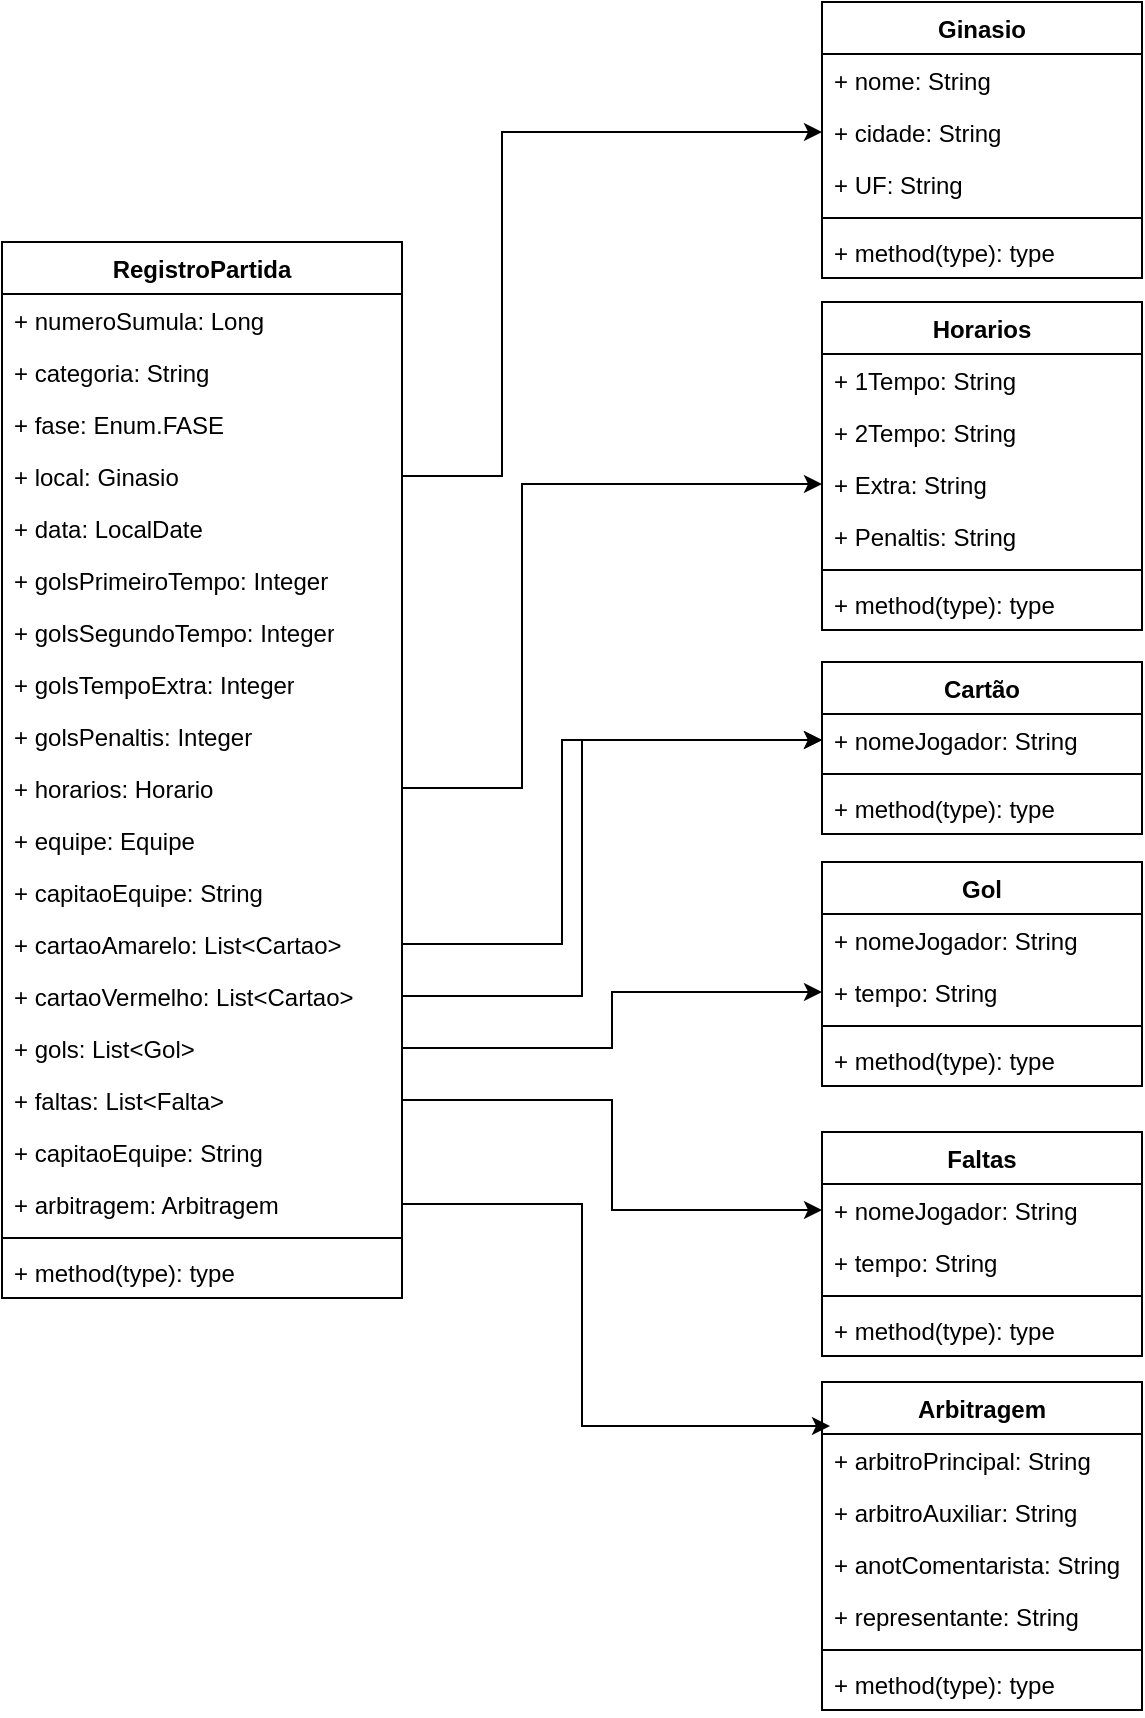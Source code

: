 <mxfile version="26.0.9">
  <diagram id="C5RBs43oDa-KdzZeNtuy" name="Page-1">
    <mxGraphModel dx="1434" dy="884" grid="1" gridSize="10" guides="1" tooltips="1" connect="1" arrows="1" fold="1" page="1" pageScale="1" pageWidth="827" pageHeight="1169" math="0" shadow="0">
      <root>
        <mxCell id="WIyWlLk6GJQsqaUBKTNV-0" />
        <mxCell id="WIyWlLk6GJQsqaUBKTNV-1" parent="WIyWlLk6GJQsqaUBKTNV-0" />
        <mxCell id="6lZHj_G252bHmMw4wvEG-0" value="RegistroPartida" style="swimlane;fontStyle=1;align=center;verticalAlign=top;childLayout=stackLayout;horizontal=1;startSize=26;horizontalStack=0;resizeParent=1;resizeParentMax=0;resizeLast=0;collapsible=1;marginBottom=0;whiteSpace=wrap;html=1;" vertex="1" parent="WIyWlLk6GJQsqaUBKTNV-1">
          <mxGeometry x="90" y="140" width="200" height="528" as="geometry" />
        </mxCell>
        <mxCell id="6lZHj_G252bHmMw4wvEG-1" value="+ numeroSumula: Long" style="text;strokeColor=none;fillColor=none;align=left;verticalAlign=top;spacingLeft=4;spacingRight=4;overflow=hidden;rotatable=0;points=[[0,0.5],[1,0.5]];portConstraint=eastwest;whiteSpace=wrap;html=1;" vertex="1" parent="6lZHj_G252bHmMw4wvEG-0">
          <mxGeometry y="26" width="200" height="26" as="geometry" />
        </mxCell>
        <mxCell id="6lZHj_G252bHmMw4wvEG-4" value="+ categoria: String" style="text;strokeColor=none;fillColor=none;align=left;verticalAlign=top;spacingLeft=4;spacingRight=4;overflow=hidden;rotatable=0;points=[[0,0.5],[1,0.5]];portConstraint=eastwest;whiteSpace=wrap;html=1;" vertex="1" parent="6lZHj_G252bHmMw4wvEG-0">
          <mxGeometry y="52" width="200" height="26" as="geometry" />
        </mxCell>
        <mxCell id="6lZHj_G252bHmMw4wvEG-5" value="+ fase: Enum.FASE" style="text;strokeColor=none;fillColor=none;align=left;verticalAlign=top;spacingLeft=4;spacingRight=4;overflow=hidden;rotatable=0;points=[[0,0.5],[1,0.5]];portConstraint=eastwest;whiteSpace=wrap;html=1;" vertex="1" parent="6lZHj_G252bHmMw4wvEG-0">
          <mxGeometry y="78" width="200" height="26" as="geometry" />
        </mxCell>
        <mxCell id="6lZHj_G252bHmMw4wvEG-6" value="+ local: Ginasio" style="text;strokeColor=none;fillColor=none;align=left;verticalAlign=top;spacingLeft=4;spacingRight=4;overflow=hidden;rotatable=0;points=[[0,0.5],[1,0.5]];portConstraint=eastwest;whiteSpace=wrap;html=1;" vertex="1" parent="6lZHj_G252bHmMw4wvEG-0">
          <mxGeometry y="104" width="200" height="26" as="geometry" />
        </mxCell>
        <mxCell id="6lZHj_G252bHmMw4wvEG-7" value="+ data: LocalDate" style="text;strokeColor=none;fillColor=none;align=left;verticalAlign=top;spacingLeft=4;spacingRight=4;overflow=hidden;rotatable=0;points=[[0,0.5],[1,0.5]];portConstraint=eastwest;whiteSpace=wrap;html=1;" vertex="1" parent="6lZHj_G252bHmMw4wvEG-0">
          <mxGeometry y="130" width="200" height="26" as="geometry" />
        </mxCell>
        <mxCell id="6lZHj_G252bHmMw4wvEG-9" value="+ golsPrimeiroTempo: Integer" style="text;strokeColor=none;fillColor=none;align=left;verticalAlign=top;spacingLeft=4;spacingRight=4;overflow=hidden;rotatable=0;points=[[0,0.5],[1,0.5]];portConstraint=eastwest;whiteSpace=wrap;html=1;" vertex="1" parent="6lZHj_G252bHmMw4wvEG-0">
          <mxGeometry y="156" width="200" height="26" as="geometry" />
        </mxCell>
        <mxCell id="6lZHj_G252bHmMw4wvEG-21" value="+ golsSegundoTempo: Integer" style="text;strokeColor=none;fillColor=none;align=left;verticalAlign=top;spacingLeft=4;spacingRight=4;overflow=hidden;rotatable=0;points=[[0,0.5],[1,0.5]];portConstraint=eastwest;whiteSpace=wrap;html=1;" vertex="1" parent="6lZHj_G252bHmMw4wvEG-0">
          <mxGeometry y="182" width="200" height="26" as="geometry" />
        </mxCell>
        <mxCell id="6lZHj_G252bHmMw4wvEG-22" value="+ golsTempoExtra: Integer" style="text;strokeColor=none;fillColor=none;align=left;verticalAlign=top;spacingLeft=4;spacingRight=4;overflow=hidden;rotatable=0;points=[[0,0.5],[1,0.5]];portConstraint=eastwest;whiteSpace=wrap;html=1;" vertex="1" parent="6lZHj_G252bHmMw4wvEG-0">
          <mxGeometry y="208" width="200" height="26" as="geometry" />
        </mxCell>
        <mxCell id="6lZHj_G252bHmMw4wvEG-23" value="+ golsPenaltis: Integer" style="text;strokeColor=none;fillColor=none;align=left;verticalAlign=top;spacingLeft=4;spacingRight=4;overflow=hidden;rotatable=0;points=[[0,0.5],[1,0.5]];portConstraint=eastwest;whiteSpace=wrap;html=1;" vertex="1" parent="6lZHj_G252bHmMw4wvEG-0">
          <mxGeometry y="234" width="200" height="26" as="geometry" />
        </mxCell>
        <mxCell id="6lZHj_G252bHmMw4wvEG-8" value="+ horarios: Horario" style="text;strokeColor=none;fillColor=none;align=left;verticalAlign=top;spacingLeft=4;spacingRight=4;overflow=hidden;rotatable=0;points=[[0,0.5],[1,0.5]];portConstraint=eastwest;whiteSpace=wrap;html=1;" vertex="1" parent="6lZHj_G252bHmMw4wvEG-0">
          <mxGeometry y="260" width="200" height="26" as="geometry" />
        </mxCell>
        <mxCell id="6lZHj_G252bHmMw4wvEG-24" value="+ equipe: Equipe" style="text;strokeColor=none;fillColor=none;align=left;verticalAlign=top;spacingLeft=4;spacingRight=4;overflow=hidden;rotatable=0;points=[[0,0.5],[1,0.5]];portConstraint=eastwest;whiteSpace=wrap;html=1;" vertex="1" parent="6lZHj_G252bHmMw4wvEG-0">
          <mxGeometry y="286" width="200" height="26" as="geometry" />
        </mxCell>
        <mxCell id="6lZHj_G252bHmMw4wvEG-33" value="+ capitaoEquipe: String" style="text;strokeColor=none;fillColor=none;align=left;verticalAlign=top;spacingLeft=4;spacingRight=4;overflow=hidden;rotatable=0;points=[[0,0.5],[1,0.5]];portConstraint=eastwest;whiteSpace=wrap;html=1;" vertex="1" parent="6lZHj_G252bHmMw4wvEG-0">
          <mxGeometry y="312" width="200" height="26" as="geometry" />
        </mxCell>
        <mxCell id="6lZHj_G252bHmMw4wvEG-34" value="+ cartaoAmarelo: List&amp;lt;Cartao&amp;gt;" style="text;strokeColor=none;fillColor=none;align=left;verticalAlign=top;spacingLeft=4;spacingRight=4;overflow=hidden;rotatable=0;points=[[0,0.5],[1,0.5]];portConstraint=eastwest;whiteSpace=wrap;html=1;" vertex="1" parent="6lZHj_G252bHmMw4wvEG-0">
          <mxGeometry y="338" width="200" height="26" as="geometry" />
        </mxCell>
        <mxCell id="6lZHj_G252bHmMw4wvEG-35" value="+ cartaoVermelho: List&amp;lt;Cartao&amp;gt;" style="text;strokeColor=none;fillColor=none;align=left;verticalAlign=top;spacingLeft=4;spacingRight=4;overflow=hidden;rotatable=0;points=[[0,0.5],[1,0.5]];portConstraint=eastwest;whiteSpace=wrap;html=1;" vertex="1" parent="6lZHj_G252bHmMw4wvEG-0">
          <mxGeometry y="364" width="200" height="26" as="geometry" />
        </mxCell>
        <mxCell id="6lZHj_G252bHmMw4wvEG-36" value="+ gols: List&amp;lt;Gol&amp;gt;" style="text;strokeColor=none;fillColor=none;align=left;verticalAlign=top;spacingLeft=4;spacingRight=4;overflow=hidden;rotatable=0;points=[[0,0.5],[1,0.5]];portConstraint=eastwest;whiteSpace=wrap;html=1;" vertex="1" parent="6lZHj_G252bHmMw4wvEG-0">
          <mxGeometry y="390" width="200" height="26" as="geometry" />
        </mxCell>
        <mxCell id="6lZHj_G252bHmMw4wvEG-46" value="+ faltas: List&amp;lt;Falta&amp;gt;" style="text;strokeColor=none;fillColor=none;align=left;verticalAlign=top;spacingLeft=4;spacingRight=4;overflow=hidden;rotatable=0;points=[[0,0.5],[1,0.5]];portConstraint=eastwest;whiteSpace=wrap;html=1;" vertex="1" parent="6lZHj_G252bHmMw4wvEG-0">
          <mxGeometry y="416" width="200" height="26" as="geometry" />
        </mxCell>
        <mxCell id="6lZHj_G252bHmMw4wvEG-63" value="+ capitaoEquipe: String" style="text;strokeColor=none;fillColor=none;align=left;verticalAlign=top;spacingLeft=4;spacingRight=4;overflow=hidden;rotatable=0;points=[[0,0.5],[1,0.5]];portConstraint=eastwest;whiteSpace=wrap;html=1;" vertex="1" parent="6lZHj_G252bHmMw4wvEG-0">
          <mxGeometry y="442" width="200" height="26" as="geometry" />
        </mxCell>
        <mxCell id="6lZHj_G252bHmMw4wvEG-47" value="+ arbitragem: Arbitragem" style="text;strokeColor=none;fillColor=none;align=left;verticalAlign=top;spacingLeft=4;spacingRight=4;overflow=hidden;rotatable=0;points=[[0,0.5],[1,0.5]];portConstraint=eastwest;whiteSpace=wrap;html=1;" vertex="1" parent="6lZHj_G252bHmMw4wvEG-0">
          <mxGeometry y="468" width="200" height="26" as="geometry" />
        </mxCell>
        <mxCell id="6lZHj_G252bHmMw4wvEG-2" value="" style="line;strokeWidth=1;fillColor=none;align=left;verticalAlign=middle;spacingTop=-1;spacingLeft=3;spacingRight=3;rotatable=0;labelPosition=right;points=[];portConstraint=eastwest;strokeColor=inherit;" vertex="1" parent="6lZHj_G252bHmMw4wvEG-0">
          <mxGeometry y="494" width="200" height="8" as="geometry" />
        </mxCell>
        <mxCell id="6lZHj_G252bHmMw4wvEG-3" value="+ method(type): type" style="text;strokeColor=none;fillColor=none;align=left;verticalAlign=top;spacingLeft=4;spacingRight=4;overflow=hidden;rotatable=0;points=[[0,0.5],[1,0.5]];portConstraint=eastwest;whiteSpace=wrap;html=1;" vertex="1" parent="6lZHj_G252bHmMw4wvEG-0">
          <mxGeometry y="502" width="200" height="26" as="geometry" />
        </mxCell>
        <mxCell id="6lZHj_G252bHmMw4wvEG-10" value="Ginasio" style="swimlane;fontStyle=1;align=center;verticalAlign=top;childLayout=stackLayout;horizontal=1;startSize=26;horizontalStack=0;resizeParent=1;resizeParentMax=0;resizeLast=0;collapsible=1;marginBottom=0;whiteSpace=wrap;html=1;" vertex="1" parent="WIyWlLk6GJQsqaUBKTNV-1">
          <mxGeometry x="500" y="20" width="160" height="138" as="geometry" />
        </mxCell>
        <mxCell id="6lZHj_G252bHmMw4wvEG-12" value="+ nome: String" style="text;strokeColor=none;fillColor=none;align=left;verticalAlign=top;spacingLeft=4;spacingRight=4;overflow=hidden;rotatable=0;points=[[0,0.5],[1,0.5]];portConstraint=eastwest;whiteSpace=wrap;html=1;" vertex="1" parent="6lZHj_G252bHmMw4wvEG-10">
          <mxGeometry y="26" width="160" height="26" as="geometry" />
        </mxCell>
        <mxCell id="6lZHj_G252bHmMw4wvEG-13" value="+ cidade: String" style="text;strokeColor=none;fillColor=none;align=left;verticalAlign=top;spacingLeft=4;spacingRight=4;overflow=hidden;rotatable=0;points=[[0,0.5],[1,0.5]];portConstraint=eastwest;whiteSpace=wrap;html=1;" vertex="1" parent="6lZHj_G252bHmMw4wvEG-10">
          <mxGeometry y="52" width="160" height="26" as="geometry" />
        </mxCell>
        <mxCell id="6lZHj_G252bHmMw4wvEG-14" value="+ UF: String" style="text;strokeColor=none;fillColor=none;align=left;verticalAlign=top;spacingLeft=4;spacingRight=4;overflow=hidden;rotatable=0;points=[[0,0.5],[1,0.5]];portConstraint=eastwest;whiteSpace=wrap;html=1;" vertex="1" parent="6lZHj_G252bHmMw4wvEG-10">
          <mxGeometry y="78" width="160" height="26" as="geometry" />
        </mxCell>
        <mxCell id="6lZHj_G252bHmMw4wvEG-18" value="" style="line;strokeWidth=1;fillColor=none;align=left;verticalAlign=middle;spacingTop=-1;spacingLeft=3;spacingRight=3;rotatable=0;labelPosition=right;points=[];portConstraint=eastwest;strokeColor=inherit;" vertex="1" parent="6lZHj_G252bHmMw4wvEG-10">
          <mxGeometry y="104" width="160" height="8" as="geometry" />
        </mxCell>
        <mxCell id="6lZHj_G252bHmMw4wvEG-19" value="+ method(type): type" style="text;strokeColor=none;fillColor=none;align=left;verticalAlign=top;spacingLeft=4;spacingRight=4;overflow=hidden;rotatable=0;points=[[0,0.5],[1,0.5]];portConstraint=eastwest;whiteSpace=wrap;html=1;" vertex="1" parent="6lZHj_G252bHmMw4wvEG-10">
          <mxGeometry y="112" width="160" height="26" as="geometry" />
        </mxCell>
        <mxCell id="6lZHj_G252bHmMw4wvEG-20" style="edgeStyle=orthogonalEdgeStyle;rounded=0;orthogonalLoop=1;jettySize=auto;html=1;exitX=1;exitY=0.5;exitDx=0;exitDy=0;entryX=0;entryY=0.5;entryDx=0;entryDy=0;" edge="1" parent="WIyWlLk6GJQsqaUBKTNV-1" source="6lZHj_G252bHmMw4wvEG-6" target="6lZHj_G252bHmMw4wvEG-13">
          <mxGeometry relative="1" as="geometry">
            <Array as="points">
              <mxPoint x="340" y="257" />
              <mxPoint x="340" y="85" />
            </Array>
          </mxGeometry>
        </mxCell>
        <mxCell id="6lZHj_G252bHmMw4wvEG-25" value="Horarios" style="swimlane;fontStyle=1;align=center;verticalAlign=top;childLayout=stackLayout;horizontal=1;startSize=26;horizontalStack=0;resizeParent=1;resizeParentMax=0;resizeLast=0;collapsible=1;marginBottom=0;whiteSpace=wrap;html=1;" vertex="1" parent="WIyWlLk6GJQsqaUBKTNV-1">
          <mxGeometry x="500" y="170" width="160" height="164" as="geometry" />
        </mxCell>
        <mxCell id="6lZHj_G252bHmMw4wvEG-26" value="+ 1Tempo: String" style="text;strokeColor=none;fillColor=none;align=left;verticalAlign=top;spacingLeft=4;spacingRight=4;overflow=hidden;rotatable=0;points=[[0,0.5],[1,0.5]];portConstraint=eastwest;whiteSpace=wrap;html=1;" vertex="1" parent="6lZHj_G252bHmMw4wvEG-25">
          <mxGeometry y="26" width="160" height="26" as="geometry" />
        </mxCell>
        <mxCell id="6lZHj_G252bHmMw4wvEG-27" value="+ 2Tempo: String" style="text;strokeColor=none;fillColor=none;align=left;verticalAlign=top;spacingLeft=4;spacingRight=4;overflow=hidden;rotatable=0;points=[[0,0.5],[1,0.5]];portConstraint=eastwest;whiteSpace=wrap;html=1;" vertex="1" parent="6lZHj_G252bHmMw4wvEG-25">
          <mxGeometry y="52" width="160" height="26" as="geometry" />
        </mxCell>
        <mxCell id="6lZHj_G252bHmMw4wvEG-28" value="+ Extra: String" style="text;strokeColor=none;fillColor=none;align=left;verticalAlign=top;spacingLeft=4;spacingRight=4;overflow=hidden;rotatable=0;points=[[0,0.5],[1,0.5]];portConstraint=eastwest;whiteSpace=wrap;html=1;" vertex="1" parent="6lZHj_G252bHmMw4wvEG-25">
          <mxGeometry y="78" width="160" height="26" as="geometry" />
        </mxCell>
        <mxCell id="6lZHj_G252bHmMw4wvEG-31" value="+ Penaltis: String" style="text;strokeColor=none;fillColor=none;align=left;verticalAlign=top;spacingLeft=4;spacingRight=4;overflow=hidden;rotatable=0;points=[[0,0.5],[1,0.5]];portConstraint=eastwest;whiteSpace=wrap;html=1;" vertex="1" parent="6lZHj_G252bHmMw4wvEG-25">
          <mxGeometry y="104" width="160" height="26" as="geometry" />
        </mxCell>
        <mxCell id="6lZHj_G252bHmMw4wvEG-29" value="" style="line;strokeWidth=1;fillColor=none;align=left;verticalAlign=middle;spacingTop=-1;spacingLeft=3;spacingRight=3;rotatable=0;labelPosition=right;points=[];portConstraint=eastwest;strokeColor=inherit;" vertex="1" parent="6lZHj_G252bHmMw4wvEG-25">
          <mxGeometry y="130" width="160" height="8" as="geometry" />
        </mxCell>
        <mxCell id="6lZHj_G252bHmMw4wvEG-30" value="+ method(type): type" style="text;strokeColor=none;fillColor=none;align=left;verticalAlign=top;spacingLeft=4;spacingRight=4;overflow=hidden;rotatable=0;points=[[0,0.5],[1,0.5]];portConstraint=eastwest;whiteSpace=wrap;html=1;" vertex="1" parent="6lZHj_G252bHmMw4wvEG-25">
          <mxGeometry y="138" width="160" height="26" as="geometry" />
        </mxCell>
        <mxCell id="6lZHj_G252bHmMw4wvEG-32" style="edgeStyle=orthogonalEdgeStyle;rounded=0;orthogonalLoop=1;jettySize=auto;html=1;exitX=1;exitY=0.5;exitDx=0;exitDy=0;entryX=0;entryY=0.5;entryDx=0;entryDy=0;" edge="1" parent="WIyWlLk6GJQsqaUBKTNV-1" source="6lZHj_G252bHmMw4wvEG-8" target="6lZHj_G252bHmMw4wvEG-28">
          <mxGeometry relative="1" as="geometry">
            <Array as="points">
              <mxPoint x="350" y="413" />
              <mxPoint x="350" y="261" />
            </Array>
          </mxGeometry>
        </mxCell>
        <mxCell id="6lZHj_G252bHmMw4wvEG-37" value="Cartão" style="swimlane;fontStyle=1;align=center;verticalAlign=top;childLayout=stackLayout;horizontal=1;startSize=26;horizontalStack=0;resizeParent=1;resizeParentMax=0;resizeLast=0;collapsible=1;marginBottom=0;whiteSpace=wrap;html=1;" vertex="1" parent="WIyWlLk6GJQsqaUBKTNV-1">
          <mxGeometry x="500" y="350" width="160" height="86" as="geometry" />
        </mxCell>
        <mxCell id="6lZHj_G252bHmMw4wvEG-38" value="+ nomeJogador: String" style="text;strokeColor=none;fillColor=none;align=left;verticalAlign=top;spacingLeft=4;spacingRight=4;overflow=hidden;rotatable=0;points=[[0,0.5],[1,0.5]];portConstraint=eastwest;whiteSpace=wrap;html=1;" vertex="1" parent="6lZHj_G252bHmMw4wvEG-37">
          <mxGeometry y="26" width="160" height="26" as="geometry" />
        </mxCell>
        <mxCell id="6lZHj_G252bHmMw4wvEG-42" value="" style="line;strokeWidth=1;fillColor=none;align=left;verticalAlign=middle;spacingTop=-1;spacingLeft=3;spacingRight=3;rotatable=0;labelPosition=right;points=[];portConstraint=eastwest;strokeColor=inherit;" vertex="1" parent="6lZHj_G252bHmMw4wvEG-37">
          <mxGeometry y="52" width="160" height="8" as="geometry" />
        </mxCell>
        <mxCell id="6lZHj_G252bHmMw4wvEG-43" value="+ method(type): type" style="text;strokeColor=none;fillColor=none;align=left;verticalAlign=top;spacingLeft=4;spacingRight=4;overflow=hidden;rotatable=0;points=[[0,0.5],[1,0.5]];portConstraint=eastwest;whiteSpace=wrap;html=1;" vertex="1" parent="6lZHj_G252bHmMw4wvEG-37">
          <mxGeometry y="60" width="160" height="26" as="geometry" />
        </mxCell>
        <mxCell id="6lZHj_G252bHmMw4wvEG-44" style="edgeStyle=orthogonalEdgeStyle;rounded=0;orthogonalLoop=1;jettySize=auto;html=1;exitX=1;exitY=0.5;exitDx=0;exitDy=0;entryX=0;entryY=0.5;entryDx=0;entryDy=0;" edge="1" parent="WIyWlLk6GJQsqaUBKTNV-1" source="6lZHj_G252bHmMw4wvEG-34" target="6lZHj_G252bHmMw4wvEG-38">
          <mxGeometry relative="1" as="geometry">
            <Array as="points">
              <mxPoint x="370" y="491" />
              <mxPoint x="370" y="389" />
            </Array>
          </mxGeometry>
        </mxCell>
        <mxCell id="6lZHj_G252bHmMw4wvEG-45" style="edgeStyle=orthogonalEdgeStyle;rounded=0;orthogonalLoop=1;jettySize=auto;html=1;exitX=1;exitY=0.5;exitDx=0;exitDy=0;entryX=0;entryY=0.5;entryDx=0;entryDy=0;" edge="1" parent="WIyWlLk6GJQsqaUBKTNV-1" source="6lZHj_G252bHmMw4wvEG-35" target="6lZHj_G252bHmMw4wvEG-38">
          <mxGeometry relative="1" as="geometry">
            <Array as="points">
              <mxPoint x="380" y="517" />
              <mxPoint x="380" y="389" />
            </Array>
          </mxGeometry>
        </mxCell>
        <mxCell id="6lZHj_G252bHmMw4wvEG-48" value="Gol" style="swimlane;fontStyle=1;align=center;verticalAlign=top;childLayout=stackLayout;horizontal=1;startSize=26;horizontalStack=0;resizeParent=1;resizeParentMax=0;resizeLast=0;collapsible=1;marginBottom=0;whiteSpace=wrap;html=1;" vertex="1" parent="WIyWlLk6GJQsqaUBKTNV-1">
          <mxGeometry x="500" y="450" width="160" height="112" as="geometry" />
        </mxCell>
        <mxCell id="6lZHj_G252bHmMw4wvEG-49" value="+ nomeJogador: String" style="text;strokeColor=none;fillColor=none;align=left;verticalAlign=top;spacingLeft=4;spacingRight=4;overflow=hidden;rotatable=0;points=[[0,0.5],[1,0.5]];portConstraint=eastwest;whiteSpace=wrap;html=1;" vertex="1" parent="6lZHj_G252bHmMw4wvEG-48">
          <mxGeometry y="26" width="160" height="26" as="geometry" />
        </mxCell>
        <mxCell id="6lZHj_G252bHmMw4wvEG-50" value="+ tempo: String" style="text;strokeColor=none;fillColor=none;align=left;verticalAlign=top;spacingLeft=4;spacingRight=4;overflow=hidden;rotatable=0;points=[[0,0.5],[1,0.5]];portConstraint=eastwest;whiteSpace=wrap;html=1;" vertex="1" parent="6lZHj_G252bHmMw4wvEG-48">
          <mxGeometry y="52" width="160" height="26" as="geometry" />
        </mxCell>
        <mxCell id="6lZHj_G252bHmMw4wvEG-53" value="" style="line;strokeWidth=1;fillColor=none;align=left;verticalAlign=middle;spacingTop=-1;spacingLeft=3;spacingRight=3;rotatable=0;labelPosition=right;points=[];portConstraint=eastwest;strokeColor=inherit;" vertex="1" parent="6lZHj_G252bHmMw4wvEG-48">
          <mxGeometry y="78" width="160" height="8" as="geometry" />
        </mxCell>
        <mxCell id="6lZHj_G252bHmMw4wvEG-54" value="+ method(type): type" style="text;strokeColor=none;fillColor=none;align=left;verticalAlign=top;spacingLeft=4;spacingRight=4;overflow=hidden;rotatable=0;points=[[0,0.5],[1,0.5]];portConstraint=eastwest;whiteSpace=wrap;html=1;" vertex="1" parent="6lZHj_G252bHmMw4wvEG-48">
          <mxGeometry y="86" width="160" height="26" as="geometry" />
        </mxCell>
        <mxCell id="6lZHj_G252bHmMw4wvEG-55" style="edgeStyle=orthogonalEdgeStyle;rounded=0;orthogonalLoop=1;jettySize=auto;html=1;exitX=1;exitY=0.5;exitDx=0;exitDy=0;entryX=0;entryY=0.5;entryDx=0;entryDy=0;" edge="1" parent="WIyWlLk6GJQsqaUBKTNV-1" source="6lZHj_G252bHmMw4wvEG-36" target="6lZHj_G252bHmMw4wvEG-50">
          <mxGeometry relative="1" as="geometry" />
        </mxCell>
        <mxCell id="6lZHj_G252bHmMw4wvEG-57" value="Faltas" style="swimlane;fontStyle=1;align=center;verticalAlign=top;childLayout=stackLayout;horizontal=1;startSize=26;horizontalStack=0;resizeParent=1;resizeParentMax=0;resizeLast=0;collapsible=1;marginBottom=0;whiteSpace=wrap;html=1;" vertex="1" parent="WIyWlLk6GJQsqaUBKTNV-1">
          <mxGeometry x="500" y="585" width="160" height="112" as="geometry" />
        </mxCell>
        <mxCell id="6lZHj_G252bHmMw4wvEG-58" value="+ nomeJogador: String" style="text;strokeColor=none;fillColor=none;align=left;verticalAlign=top;spacingLeft=4;spacingRight=4;overflow=hidden;rotatable=0;points=[[0,0.5],[1,0.5]];portConstraint=eastwest;whiteSpace=wrap;html=1;" vertex="1" parent="6lZHj_G252bHmMw4wvEG-57">
          <mxGeometry y="26" width="160" height="26" as="geometry" />
        </mxCell>
        <mxCell id="6lZHj_G252bHmMw4wvEG-59" value="+ tempo: String" style="text;strokeColor=none;fillColor=none;align=left;verticalAlign=top;spacingLeft=4;spacingRight=4;overflow=hidden;rotatable=0;points=[[0,0.5],[1,0.5]];portConstraint=eastwest;whiteSpace=wrap;html=1;" vertex="1" parent="6lZHj_G252bHmMw4wvEG-57">
          <mxGeometry y="52" width="160" height="26" as="geometry" />
        </mxCell>
        <mxCell id="6lZHj_G252bHmMw4wvEG-60" value="" style="line;strokeWidth=1;fillColor=none;align=left;verticalAlign=middle;spacingTop=-1;spacingLeft=3;spacingRight=3;rotatable=0;labelPosition=right;points=[];portConstraint=eastwest;strokeColor=inherit;" vertex="1" parent="6lZHj_G252bHmMw4wvEG-57">
          <mxGeometry y="78" width="160" height="8" as="geometry" />
        </mxCell>
        <mxCell id="6lZHj_G252bHmMw4wvEG-61" value="+ method(type): type" style="text;strokeColor=none;fillColor=none;align=left;verticalAlign=top;spacingLeft=4;spacingRight=4;overflow=hidden;rotatable=0;points=[[0,0.5],[1,0.5]];portConstraint=eastwest;whiteSpace=wrap;html=1;" vertex="1" parent="6lZHj_G252bHmMw4wvEG-57">
          <mxGeometry y="86" width="160" height="26" as="geometry" />
        </mxCell>
        <mxCell id="6lZHj_G252bHmMw4wvEG-62" style="edgeStyle=orthogonalEdgeStyle;rounded=0;orthogonalLoop=1;jettySize=auto;html=1;exitX=1;exitY=0.5;exitDx=0;exitDy=0;" edge="1" parent="WIyWlLk6GJQsqaUBKTNV-1" source="6lZHj_G252bHmMw4wvEG-46" target="6lZHj_G252bHmMw4wvEG-58">
          <mxGeometry relative="1" as="geometry" />
        </mxCell>
        <mxCell id="6lZHj_G252bHmMw4wvEG-64" value="Arbitragem" style="swimlane;fontStyle=1;align=center;verticalAlign=top;childLayout=stackLayout;horizontal=1;startSize=26;horizontalStack=0;resizeParent=1;resizeParentMax=0;resizeLast=0;collapsible=1;marginBottom=0;whiteSpace=wrap;html=1;" vertex="1" parent="WIyWlLk6GJQsqaUBKTNV-1">
          <mxGeometry x="500" y="710" width="160" height="164" as="geometry" />
        </mxCell>
        <mxCell id="6lZHj_G252bHmMw4wvEG-65" value="+ arbitroPrincipal: String" style="text;strokeColor=none;fillColor=none;align=left;verticalAlign=top;spacingLeft=4;spacingRight=4;overflow=hidden;rotatable=0;points=[[0,0.5],[1,0.5]];portConstraint=eastwest;whiteSpace=wrap;html=1;" vertex="1" parent="6lZHj_G252bHmMw4wvEG-64">
          <mxGeometry y="26" width="160" height="26" as="geometry" />
        </mxCell>
        <mxCell id="6lZHj_G252bHmMw4wvEG-66" value="+ arbitroAuxiliar: String" style="text;strokeColor=none;fillColor=none;align=left;verticalAlign=top;spacingLeft=4;spacingRight=4;overflow=hidden;rotatable=0;points=[[0,0.5],[1,0.5]];portConstraint=eastwest;whiteSpace=wrap;html=1;" vertex="1" parent="6lZHj_G252bHmMw4wvEG-64">
          <mxGeometry y="52" width="160" height="26" as="geometry" />
        </mxCell>
        <mxCell id="6lZHj_G252bHmMw4wvEG-67" value="+ anotComentarista: String" style="text;strokeColor=none;fillColor=none;align=left;verticalAlign=top;spacingLeft=4;spacingRight=4;overflow=hidden;rotatable=0;points=[[0,0.5],[1,0.5]];portConstraint=eastwest;whiteSpace=wrap;html=1;" vertex="1" parent="6lZHj_G252bHmMw4wvEG-64">
          <mxGeometry y="78" width="160" height="26" as="geometry" />
        </mxCell>
        <mxCell id="6lZHj_G252bHmMw4wvEG-68" value="+ representante: String" style="text;strokeColor=none;fillColor=none;align=left;verticalAlign=top;spacingLeft=4;spacingRight=4;overflow=hidden;rotatable=0;points=[[0,0.5],[1,0.5]];portConstraint=eastwest;whiteSpace=wrap;html=1;" vertex="1" parent="6lZHj_G252bHmMw4wvEG-64">
          <mxGeometry y="104" width="160" height="26" as="geometry" />
        </mxCell>
        <mxCell id="6lZHj_G252bHmMw4wvEG-69" value="" style="line;strokeWidth=1;fillColor=none;align=left;verticalAlign=middle;spacingTop=-1;spacingLeft=3;spacingRight=3;rotatable=0;labelPosition=right;points=[];portConstraint=eastwest;strokeColor=inherit;" vertex="1" parent="6lZHj_G252bHmMw4wvEG-64">
          <mxGeometry y="130" width="160" height="8" as="geometry" />
        </mxCell>
        <mxCell id="6lZHj_G252bHmMw4wvEG-70" value="+ method(type): type" style="text;strokeColor=none;fillColor=none;align=left;verticalAlign=top;spacingLeft=4;spacingRight=4;overflow=hidden;rotatable=0;points=[[0,0.5],[1,0.5]];portConstraint=eastwest;whiteSpace=wrap;html=1;" vertex="1" parent="6lZHj_G252bHmMw4wvEG-64">
          <mxGeometry y="138" width="160" height="26" as="geometry" />
        </mxCell>
        <mxCell id="6lZHj_G252bHmMw4wvEG-72" style="edgeStyle=orthogonalEdgeStyle;rounded=0;orthogonalLoop=1;jettySize=auto;html=1;exitX=1;exitY=0.5;exitDx=0;exitDy=0;entryX=0.025;entryY=-0.154;entryDx=0;entryDy=0;entryPerimeter=0;" edge="1" parent="WIyWlLk6GJQsqaUBKTNV-1" source="6lZHj_G252bHmMw4wvEG-47" target="6lZHj_G252bHmMw4wvEG-65">
          <mxGeometry relative="1" as="geometry">
            <Array as="points">
              <mxPoint x="380" y="621" />
              <mxPoint x="380" y="732" />
            </Array>
          </mxGeometry>
        </mxCell>
      </root>
    </mxGraphModel>
  </diagram>
</mxfile>
